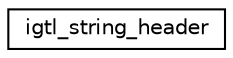 digraph "Graphical Class Hierarchy"
{
  edge [fontname="Helvetica",fontsize="10",labelfontname="Helvetica",labelfontsize="10"];
  node [fontname="Helvetica",fontsize="10",shape=record];
  rankdir="LR";
  Node1 [label="igtl_string_header",height=0.2,width=0.4,color="black", fillcolor="white", style="filled",URL="$structigtl__string__header.html"];
}
